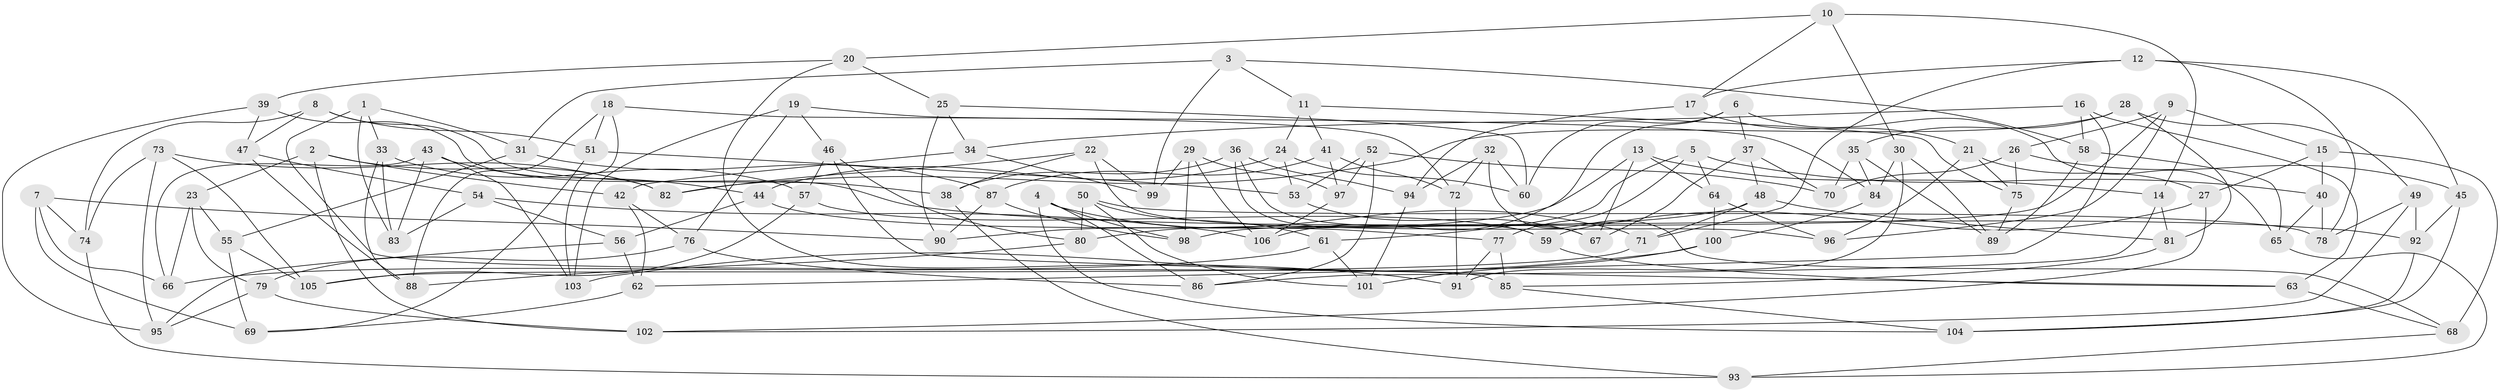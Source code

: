 // Generated by graph-tools (version 1.1) at 2025/50/03/09/25 03:50:52]
// undirected, 106 vertices, 212 edges
graph export_dot {
graph [start="1"]
  node [color=gray90,style=filled];
  1;
  2;
  3;
  4;
  5;
  6;
  7;
  8;
  9;
  10;
  11;
  12;
  13;
  14;
  15;
  16;
  17;
  18;
  19;
  20;
  21;
  22;
  23;
  24;
  25;
  26;
  27;
  28;
  29;
  30;
  31;
  32;
  33;
  34;
  35;
  36;
  37;
  38;
  39;
  40;
  41;
  42;
  43;
  44;
  45;
  46;
  47;
  48;
  49;
  50;
  51;
  52;
  53;
  54;
  55;
  56;
  57;
  58;
  59;
  60;
  61;
  62;
  63;
  64;
  65;
  66;
  67;
  68;
  69;
  70;
  71;
  72;
  73;
  74;
  75;
  76;
  77;
  78;
  79;
  80;
  81;
  82;
  83;
  84;
  85;
  86;
  87;
  88;
  89;
  90;
  91;
  92;
  93;
  94;
  95;
  96;
  97;
  98;
  99;
  100;
  101;
  102;
  103;
  104;
  105;
  106;
  1 -- 31;
  1 -- 33;
  1 -- 83;
  1 -- 85;
  2 -- 23;
  2 -- 102;
  2 -- 82;
  2 -- 42;
  3 -- 99;
  3 -- 11;
  3 -- 58;
  3 -- 31;
  4 -- 104;
  4 -- 71;
  4 -- 86;
  4 -- 98;
  5 -- 64;
  5 -- 61;
  5 -- 40;
  5 -- 77;
  6 -- 106;
  6 -- 60;
  6 -- 65;
  6 -- 37;
  7 -- 74;
  7 -- 90;
  7 -- 69;
  7 -- 66;
  8 -- 51;
  8 -- 47;
  8 -- 38;
  8 -- 74;
  9 -- 98;
  9 -- 96;
  9 -- 26;
  9 -- 15;
  10 -- 14;
  10 -- 17;
  10 -- 20;
  10 -- 30;
  11 -- 75;
  11 -- 24;
  11 -- 41;
  12 -- 71;
  12 -- 45;
  12 -- 78;
  12 -- 17;
  13 -- 90;
  13 -- 14;
  13 -- 64;
  13 -- 67;
  14 -- 81;
  14 -- 86;
  15 -- 40;
  15 -- 27;
  15 -- 68;
  16 -- 62;
  16 -- 63;
  16 -- 34;
  16 -- 58;
  17 -- 94;
  17 -- 21;
  18 -- 103;
  18 -- 88;
  18 -- 51;
  18 -- 72;
  19 -- 84;
  19 -- 103;
  19 -- 76;
  19 -- 46;
  20 -- 91;
  20 -- 39;
  20 -- 25;
  21 -- 75;
  21 -- 27;
  21 -- 96;
  22 -- 96;
  22 -- 38;
  22 -- 82;
  22 -- 99;
  23 -- 79;
  23 -- 55;
  23 -- 66;
  24 -- 44;
  24 -- 60;
  24 -- 53;
  25 -- 60;
  25 -- 90;
  25 -- 34;
  26 -- 70;
  26 -- 45;
  26 -- 75;
  27 -- 102;
  27 -- 59;
  28 -- 49;
  28 -- 82;
  28 -- 35;
  28 -- 81;
  29 -- 99;
  29 -- 97;
  29 -- 98;
  29 -- 106;
  30 -- 84;
  30 -- 89;
  30 -- 91;
  31 -- 87;
  31 -- 55;
  32 -- 94;
  32 -- 68;
  32 -- 72;
  32 -- 60;
  33 -- 57;
  33 -- 88;
  33 -- 83;
  34 -- 42;
  34 -- 99;
  35 -- 89;
  35 -- 84;
  35 -- 70;
  36 -- 38;
  36 -- 94;
  36 -- 67;
  36 -- 59;
  37 -- 67;
  37 -- 48;
  37 -- 70;
  38 -- 93;
  39 -- 47;
  39 -- 92;
  39 -- 95;
  40 -- 78;
  40 -- 65;
  41 -- 87;
  41 -- 97;
  41 -- 72;
  42 -- 76;
  42 -- 62;
  43 -- 103;
  43 -- 83;
  43 -- 66;
  43 -- 44;
  44 -- 77;
  44 -- 56;
  45 -- 104;
  45 -- 92;
  46 -- 57;
  46 -- 80;
  46 -- 63;
  47 -- 88;
  47 -- 54;
  48 -- 80;
  48 -- 81;
  48 -- 71;
  49 -- 92;
  49 -- 102;
  49 -- 78;
  50 -- 80;
  50 -- 101;
  50 -- 61;
  50 -- 78;
  51 -- 69;
  51 -- 53;
  52 -- 53;
  52 -- 70;
  52 -- 97;
  52 -- 86;
  53 -- 67;
  54 -- 106;
  54 -- 56;
  54 -- 83;
  55 -- 69;
  55 -- 105;
  56 -- 62;
  56 -- 95;
  57 -- 59;
  57 -- 105;
  58 -- 89;
  58 -- 65;
  59 -- 63;
  61 -- 66;
  61 -- 101;
  62 -- 69;
  63 -- 68;
  64 -- 100;
  64 -- 96;
  65 -- 93;
  68 -- 93;
  71 -- 105;
  72 -- 91;
  73 -- 95;
  73 -- 74;
  73 -- 105;
  73 -- 82;
  74 -- 93;
  75 -- 89;
  76 -- 79;
  76 -- 86;
  77 -- 85;
  77 -- 91;
  79 -- 102;
  79 -- 95;
  80 -- 88;
  81 -- 85;
  84 -- 100;
  85 -- 104;
  87 -- 90;
  87 -- 98;
  92 -- 104;
  94 -- 101;
  97 -- 106;
  100 -- 101;
  100 -- 103;
}
